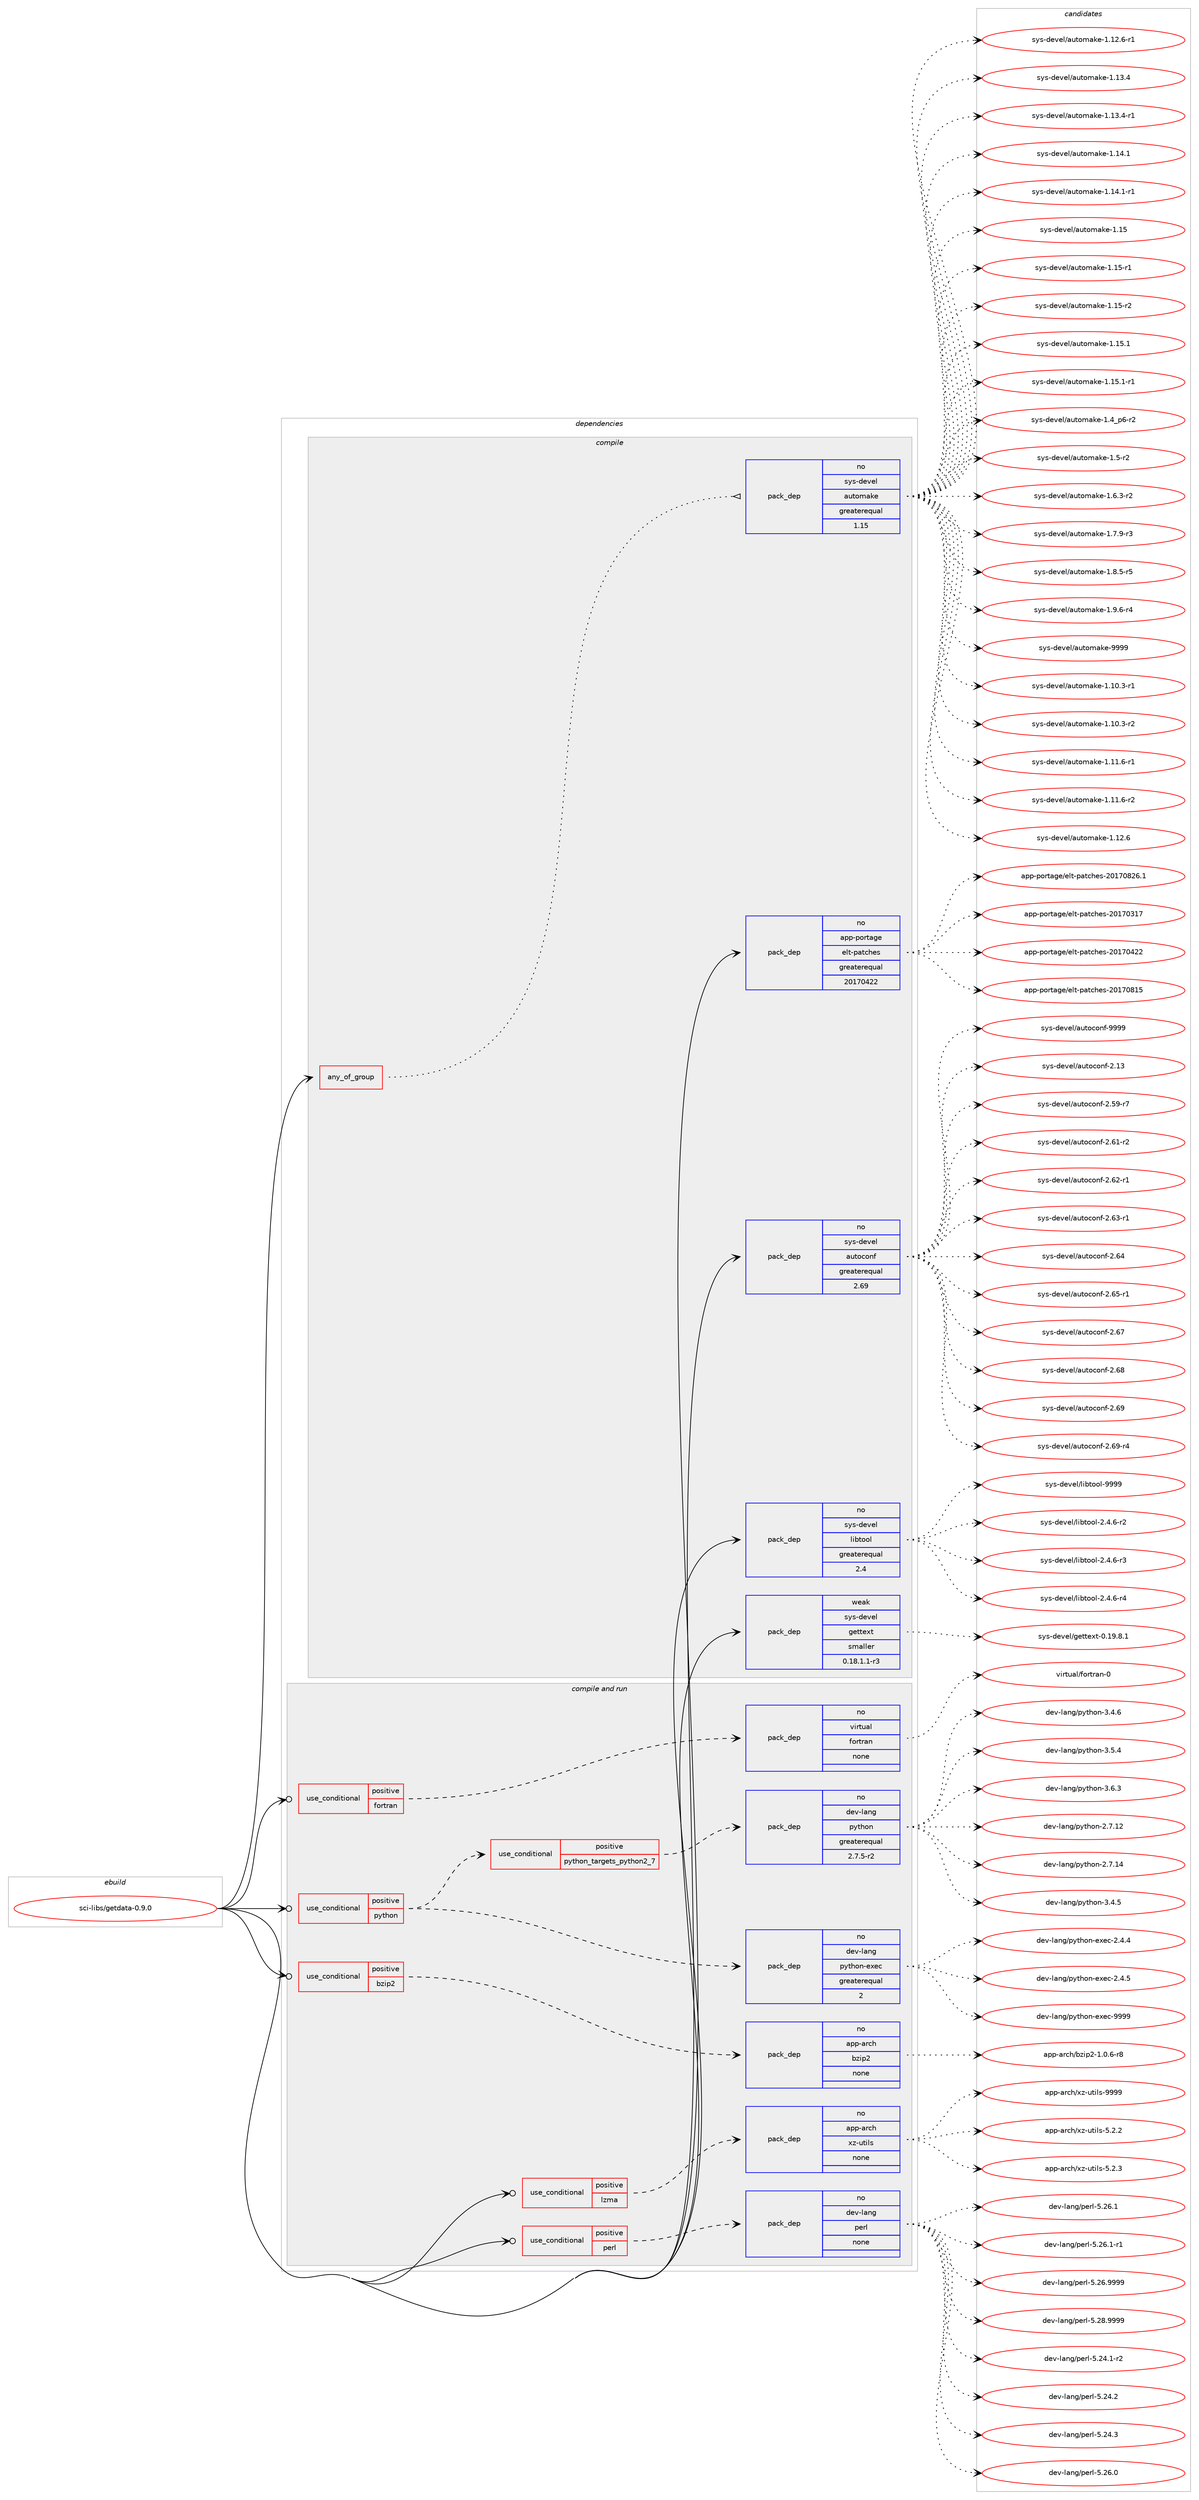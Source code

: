 digraph prolog {

# *************
# Graph options
# *************

newrank=true;
concentrate=true;
compound=true;
graph [rankdir=LR,fontname=Helvetica,fontsize=10,ranksep=1.5];#, ranksep=2.5, nodesep=0.2];
edge  [arrowhead=vee];
node  [fontname=Helvetica,fontsize=10];

# **********
# The ebuild
# **********

subgraph cluster_leftcol {
color=gray;
rank=same;
label=<<i>ebuild</i>>;
id [label="sci-libs/getdata-0.9.0", color=red, width=4, href="../sci-libs/getdata-0.9.0.svg"];
}

# ****************
# The dependencies
# ****************

subgraph cluster_midcol {
color=gray;
label=<<i>dependencies</i>>;
subgraph cluster_compile {
fillcolor="#eeeeee";
style=filled;
label=<<i>compile</i>>;
subgraph any7611 {
dependency451333 [label=<<TABLE BORDER="0" CELLBORDER="1" CELLSPACING="0" CELLPADDING="4"><TR><TD CELLPADDING="10">any_of_group</TD></TR></TABLE>>, shape=none, color=red];subgraph pack332988 {
dependency451334 [label=<<TABLE BORDER="0" CELLBORDER="1" CELLSPACING="0" CELLPADDING="4" WIDTH="220"><TR><TD ROWSPAN="6" CELLPADDING="30">pack_dep</TD></TR><TR><TD WIDTH="110">no</TD></TR><TR><TD>sys-devel</TD></TR><TR><TD>automake</TD></TR><TR><TD>greaterequal</TD></TR><TR><TD>1.15</TD></TR></TABLE>>, shape=none, color=blue];
}
dependency451333:e -> dependency451334:w [weight=20,style="dotted",arrowhead="oinv"];
}
id:e -> dependency451333:w [weight=20,style="solid",arrowhead="vee"];
subgraph pack332989 {
dependency451335 [label=<<TABLE BORDER="0" CELLBORDER="1" CELLSPACING="0" CELLPADDING="4" WIDTH="220"><TR><TD ROWSPAN="6" CELLPADDING="30">pack_dep</TD></TR><TR><TD WIDTH="110">no</TD></TR><TR><TD>app-portage</TD></TR><TR><TD>elt-patches</TD></TR><TR><TD>greaterequal</TD></TR><TR><TD>20170422</TD></TR></TABLE>>, shape=none, color=blue];
}
id:e -> dependency451335:w [weight=20,style="solid",arrowhead="vee"];
subgraph pack332990 {
dependency451336 [label=<<TABLE BORDER="0" CELLBORDER="1" CELLSPACING="0" CELLPADDING="4" WIDTH="220"><TR><TD ROWSPAN="6" CELLPADDING="30">pack_dep</TD></TR><TR><TD WIDTH="110">no</TD></TR><TR><TD>sys-devel</TD></TR><TR><TD>autoconf</TD></TR><TR><TD>greaterequal</TD></TR><TR><TD>2.69</TD></TR></TABLE>>, shape=none, color=blue];
}
id:e -> dependency451336:w [weight=20,style="solid",arrowhead="vee"];
subgraph pack332991 {
dependency451337 [label=<<TABLE BORDER="0" CELLBORDER="1" CELLSPACING="0" CELLPADDING="4" WIDTH="220"><TR><TD ROWSPAN="6" CELLPADDING="30">pack_dep</TD></TR><TR><TD WIDTH="110">no</TD></TR><TR><TD>sys-devel</TD></TR><TR><TD>libtool</TD></TR><TR><TD>greaterequal</TD></TR><TR><TD>2.4</TD></TR></TABLE>>, shape=none, color=blue];
}
id:e -> dependency451337:w [weight=20,style="solid",arrowhead="vee"];
subgraph pack332992 {
dependency451338 [label=<<TABLE BORDER="0" CELLBORDER="1" CELLSPACING="0" CELLPADDING="4" WIDTH="220"><TR><TD ROWSPAN="6" CELLPADDING="30">pack_dep</TD></TR><TR><TD WIDTH="110">weak</TD></TR><TR><TD>sys-devel</TD></TR><TR><TD>gettext</TD></TR><TR><TD>smaller</TD></TR><TR><TD>0.18.1.1-r3</TD></TR></TABLE>>, shape=none, color=blue];
}
id:e -> dependency451338:w [weight=20,style="solid",arrowhead="vee"];
}
subgraph cluster_compileandrun {
fillcolor="#eeeeee";
style=filled;
label=<<i>compile and run</i>>;
subgraph cond110485 {
dependency451339 [label=<<TABLE BORDER="0" CELLBORDER="1" CELLSPACING="0" CELLPADDING="4"><TR><TD ROWSPAN="3" CELLPADDING="10">use_conditional</TD></TR><TR><TD>positive</TD></TR><TR><TD>bzip2</TD></TR></TABLE>>, shape=none, color=red];
subgraph pack332993 {
dependency451340 [label=<<TABLE BORDER="0" CELLBORDER="1" CELLSPACING="0" CELLPADDING="4" WIDTH="220"><TR><TD ROWSPAN="6" CELLPADDING="30">pack_dep</TD></TR><TR><TD WIDTH="110">no</TD></TR><TR><TD>app-arch</TD></TR><TR><TD>bzip2</TD></TR><TR><TD>none</TD></TR><TR><TD></TD></TR></TABLE>>, shape=none, color=blue];
}
dependency451339:e -> dependency451340:w [weight=20,style="dashed",arrowhead="vee"];
}
id:e -> dependency451339:w [weight=20,style="solid",arrowhead="odotvee"];
subgraph cond110486 {
dependency451341 [label=<<TABLE BORDER="0" CELLBORDER="1" CELLSPACING="0" CELLPADDING="4"><TR><TD ROWSPAN="3" CELLPADDING="10">use_conditional</TD></TR><TR><TD>positive</TD></TR><TR><TD>fortran</TD></TR></TABLE>>, shape=none, color=red];
subgraph pack332994 {
dependency451342 [label=<<TABLE BORDER="0" CELLBORDER="1" CELLSPACING="0" CELLPADDING="4" WIDTH="220"><TR><TD ROWSPAN="6" CELLPADDING="30">pack_dep</TD></TR><TR><TD WIDTH="110">no</TD></TR><TR><TD>virtual</TD></TR><TR><TD>fortran</TD></TR><TR><TD>none</TD></TR><TR><TD></TD></TR></TABLE>>, shape=none, color=blue];
}
dependency451341:e -> dependency451342:w [weight=20,style="dashed",arrowhead="vee"];
}
id:e -> dependency451341:w [weight=20,style="solid",arrowhead="odotvee"];
subgraph cond110487 {
dependency451343 [label=<<TABLE BORDER="0" CELLBORDER="1" CELLSPACING="0" CELLPADDING="4"><TR><TD ROWSPAN="3" CELLPADDING="10">use_conditional</TD></TR><TR><TD>positive</TD></TR><TR><TD>lzma</TD></TR></TABLE>>, shape=none, color=red];
subgraph pack332995 {
dependency451344 [label=<<TABLE BORDER="0" CELLBORDER="1" CELLSPACING="0" CELLPADDING="4" WIDTH="220"><TR><TD ROWSPAN="6" CELLPADDING="30">pack_dep</TD></TR><TR><TD WIDTH="110">no</TD></TR><TR><TD>app-arch</TD></TR><TR><TD>xz-utils</TD></TR><TR><TD>none</TD></TR><TR><TD></TD></TR></TABLE>>, shape=none, color=blue];
}
dependency451343:e -> dependency451344:w [weight=20,style="dashed",arrowhead="vee"];
}
id:e -> dependency451343:w [weight=20,style="solid",arrowhead="odotvee"];
subgraph cond110488 {
dependency451345 [label=<<TABLE BORDER="0" CELLBORDER="1" CELLSPACING="0" CELLPADDING="4"><TR><TD ROWSPAN="3" CELLPADDING="10">use_conditional</TD></TR><TR><TD>positive</TD></TR><TR><TD>perl</TD></TR></TABLE>>, shape=none, color=red];
subgraph pack332996 {
dependency451346 [label=<<TABLE BORDER="0" CELLBORDER="1" CELLSPACING="0" CELLPADDING="4" WIDTH="220"><TR><TD ROWSPAN="6" CELLPADDING="30">pack_dep</TD></TR><TR><TD WIDTH="110">no</TD></TR><TR><TD>dev-lang</TD></TR><TR><TD>perl</TD></TR><TR><TD>none</TD></TR><TR><TD></TD></TR></TABLE>>, shape=none, color=blue];
}
dependency451345:e -> dependency451346:w [weight=20,style="dashed",arrowhead="vee"];
}
id:e -> dependency451345:w [weight=20,style="solid",arrowhead="odotvee"];
subgraph cond110489 {
dependency451347 [label=<<TABLE BORDER="0" CELLBORDER="1" CELLSPACING="0" CELLPADDING="4"><TR><TD ROWSPAN="3" CELLPADDING="10">use_conditional</TD></TR><TR><TD>positive</TD></TR><TR><TD>python</TD></TR></TABLE>>, shape=none, color=red];
subgraph cond110490 {
dependency451348 [label=<<TABLE BORDER="0" CELLBORDER="1" CELLSPACING="0" CELLPADDING="4"><TR><TD ROWSPAN="3" CELLPADDING="10">use_conditional</TD></TR><TR><TD>positive</TD></TR><TR><TD>python_targets_python2_7</TD></TR></TABLE>>, shape=none, color=red];
subgraph pack332997 {
dependency451349 [label=<<TABLE BORDER="0" CELLBORDER="1" CELLSPACING="0" CELLPADDING="4" WIDTH="220"><TR><TD ROWSPAN="6" CELLPADDING="30">pack_dep</TD></TR><TR><TD WIDTH="110">no</TD></TR><TR><TD>dev-lang</TD></TR><TR><TD>python</TD></TR><TR><TD>greaterequal</TD></TR><TR><TD>2.7.5-r2</TD></TR></TABLE>>, shape=none, color=blue];
}
dependency451348:e -> dependency451349:w [weight=20,style="dashed",arrowhead="vee"];
}
dependency451347:e -> dependency451348:w [weight=20,style="dashed",arrowhead="vee"];
subgraph pack332998 {
dependency451350 [label=<<TABLE BORDER="0" CELLBORDER="1" CELLSPACING="0" CELLPADDING="4" WIDTH="220"><TR><TD ROWSPAN="6" CELLPADDING="30">pack_dep</TD></TR><TR><TD WIDTH="110">no</TD></TR><TR><TD>dev-lang</TD></TR><TR><TD>python-exec</TD></TR><TR><TD>greaterequal</TD></TR><TR><TD>2</TD></TR></TABLE>>, shape=none, color=blue];
}
dependency451347:e -> dependency451350:w [weight=20,style="dashed",arrowhead="vee"];
}
id:e -> dependency451347:w [weight=20,style="solid",arrowhead="odotvee"];
}
subgraph cluster_run {
fillcolor="#eeeeee";
style=filled;
label=<<i>run</i>>;
}
}

# **************
# The candidates
# **************

subgraph cluster_choices {
rank=same;
color=gray;
label=<<i>candidates</i>>;

subgraph choice332988 {
color=black;
nodesep=1;
choice11512111545100101118101108479711711611110997107101454946494846514511449 [label="sys-devel/automake-1.10.3-r1", color=red, width=4,href="../sys-devel/automake-1.10.3-r1.svg"];
choice11512111545100101118101108479711711611110997107101454946494846514511450 [label="sys-devel/automake-1.10.3-r2", color=red, width=4,href="../sys-devel/automake-1.10.3-r2.svg"];
choice11512111545100101118101108479711711611110997107101454946494946544511449 [label="sys-devel/automake-1.11.6-r1", color=red, width=4,href="../sys-devel/automake-1.11.6-r1.svg"];
choice11512111545100101118101108479711711611110997107101454946494946544511450 [label="sys-devel/automake-1.11.6-r2", color=red, width=4,href="../sys-devel/automake-1.11.6-r2.svg"];
choice1151211154510010111810110847971171161111099710710145494649504654 [label="sys-devel/automake-1.12.6", color=red, width=4,href="../sys-devel/automake-1.12.6.svg"];
choice11512111545100101118101108479711711611110997107101454946495046544511449 [label="sys-devel/automake-1.12.6-r1", color=red, width=4,href="../sys-devel/automake-1.12.6-r1.svg"];
choice1151211154510010111810110847971171161111099710710145494649514652 [label="sys-devel/automake-1.13.4", color=red, width=4,href="../sys-devel/automake-1.13.4.svg"];
choice11512111545100101118101108479711711611110997107101454946495146524511449 [label="sys-devel/automake-1.13.4-r1", color=red, width=4,href="../sys-devel/automake-1.13.4-r1.svg"];
choice1151211154510010111810110847971171161111099710710145494649524649 [label="sys-devel/automake-1.14.1", color=red, width=4,href="../sys-devel/automake-1.14.1.svg"];
choice11512111545100101118101108479711711611110997107101454946495246494511449 [label="sys-devel/automake-1.14.1-r1", color=red, width=4,href="../sys-devel/automake-1.14.1-r1.svg"];
choice115121115451001011181011084797117116111109971071014549464953 [label="sys-devel/automake-1.15", color=red, width=4,href="../sys-devel/automake-1.15.svg"];
choice1151211154510010111810110847971171161111099710710145494649534511449 [label="sys-devel/automake-1.15-r1", color=red, width=4,href="../sys-devel/automake-1.15-r1.svg"];
choice1151211154510010111810110847971171161111099710710145494649534511450 [label="sys-devel/automake-1.15-r2", color=red, width=4,href="../sys-devel/automake-1.15-r2.svg"];
choice1151211154510010111810110847971171161111099710710145494649534649 [label="sys-devel/automake-1.15.1", color=red, width=4,href="../sys-devel/automake-1.15.1.svg"];
choice11512111545100101118101108479711711611110997107101454946495346494511449 [label="sys-devel/automake-1.15.1-r1", color=red, width=4,href="../sys-devel/automake-1.15.1-r1.svg"];
choice115121115451001011181011084797117116111109971071014549465295112544511450 [label="sys-devel/automake-1.4_p6-r2", color=red, width=4,href="../sys-devel/automake-1.4_p6-r2.svg"];
choice11512111545100101118101108479711711611110997107101454946534511450 [label="sys-devel/automake-1.5-r2", color=red, width=4,href="../sys-devel/automake-1.5-r2.svg"];
choice115121115451001011181011084797117116111109971071014549465446514511450 [label="sys-devel/automake-1.6.3-r2", color=red, width=4,href="../sys-devel/automake-1.6.3-r2.svg"];
choice115121115451001011181011084797117116111109971071014549465546574511451 [label="sys-devel/automake-1.7.9-r3", color=red, width=4,href="../sys-devel/automake-1.7.9-r3.svg"];
choice115121115451001011181011084797117116111109971071014549465646534511453 [label="sys-devel/automake-1.8.5-r5", color=red, width=4,href="../sys-devel/automake-1.8.5-r5.svg"];
choice115121115451001011181011084797117116111109971071014549465746544511452 [label="sys-devel/automake-1.9.6-r4", color=red, width=4,href="../sys-devel/automake-1.9.6-r4.svg"];
choice115121115451001011181011084797117116111109971071014557575757 [label="sys-devel/automake-9999", color=red, width=4,href="../sys-devel/automake-9999.svg"];
dependency451334:e -> choice11512111545100101118101108479711711611110997107101454946494846514511449:w [style=dotted,weight="100"];
dependency451334:e -> choice11512111545100101118101108479711711611110997107101454946494846514511450:w [style=dotted,weight="100"];
dependency451334:e -> choice11512111545100101118101108479711711611110997107101454946494946544511449:w [style=dotted,weight="100"];
dependency451334:e -> choice11512111545100101118101108479711711611110997107101454946494946544511450:w [style=dotted,weight="100"];
dependency451334:e -> choice1151211154510010111810110847971171161111099710710145494649504654:w [style=dotted,weight="100"];
dependency451334:e -> choice11512111545100101118101108479711711611110997107101454946495046544511449:w [style=dotted,weight="100"];
dependency451334:e -> choice1151211154510010111810110847971171161111099710710145494649514652:w [style=dotted,weight="100"];
dependency451334:e -> choice11512111545100101118101108479711711611110997107101454946495146524511449:w [style=dotted,weight="100"];
dependency451334:e -> choice1151211154510010111810110847971171161111099710710145494649524649:w [style=dotted,weight="100"];
dependency451334:e -> choice11512111545100101118101108479711711611110997107101454946495246494511449:w [style=dotted,weight="100"];
dependency451334:e -> choice115121115451001011181011084797117116111109971071014549464953:w [style=dotted,weight="100"];
dependency451334:e -> choice1151211154510010111810110847971171161111099710710145494649534511449:w [style=dotted,weight="100"];
dependency451334:e -> choice1151211154510010111810110847971171161111099710710145494649534511450:w [style=dotted,weight="100"];
dependency451334:e -> choice1151211154510010111810110847971171161111099710710145494649534649:w [style=dotted,weight="100"];
dependency451334:e -> choice11512111545100101118101108479711711611110997107101454946495346494511449:w [style=dotted,weight="100"];
dependency451334:e -> choice115121115451001011181011084797117116111109971071014549465295112544511450:w [style=dotted,weight="100"];
dependency451334:e -> choice11512111545100101118101108479711711611110997107101454946534511450:w [style=dotted,weight="100"];
dependency451334:e -> choice115121115451001011181011084797117116111109971071014549465446514511450:w [style=dotted,weight="100"];
dependency451334:e -> choice115121115451001011181011084797117116111109971071014549465546574511451:w [style=dotted,weight="100"];
dependency451334:e -> choice115121115451001011181011084797117116111109971071014549465646534511453:w [style=dotted,weight="100"];
dependency451334:e -> choice115121115451001011181011084797117116111109971071014549465746544511452:w [style=dotted,weight="100"];
dependency451334:e -> choice115121115451001011181011084797117116111109971071014557575757:w [style=dotted,weight="100"];
}
subgraph choice332989 {
color=black;
nodesep=1;
choice97112112451121111141169710310147101108116451129711699104101115455048495548514955 [label="app-portage/elt-patches-20170317", color=red, width=4,href="../app-portage/elt-patches-20170317.svg"];
choice97112112451121111141169710310147101108116451129711699104101115455048495548525050 [label="app-portage/elt-patches-20170422", color=red, width=4,href="../app-portage/elt-patches-20170422.svg"];
choice97112112451121111141169710310147101108116451129711699104101115455048495548564953 [label="app-portage/elt-patches-20170815", color=red, width=4,href="../app-portage/elt-patches-20170815.svg"];
choice971121124511211111411697103101471011081164511297116991041011154550484955485650544649 [label="app-portage/elt-patches-20170826.1", color=red, width=4,href="../app-portage/elt-patches-20170826.1.svg"];
dependency451335:e -> choice97112112451121111141169710310147101108116451129711699104101115455048495548514955:w [style=dotted,weight="100"];
dependency451335:e -> choice97112112451121111141169710310147101108116451129711699104101115455048495548525050:w [style=dotted,weight="100"];
dependency451335:e -> choice97112112451121111141169710310147101108116451129711699104101115455048495548564953:w [style=dotted,weight="100"];
dependency451335:e -> choice971121124511211111411697103101471011081164511297116991041011154550484955485650544649:w [style=dotted,weight="100"];
}
subgraph choice332990 {
color=black;
nodesep=1;
choice115121115451001011181011084797117116111991111101024550464951 [label="sys-devel/autoconf-2.13", color=red, width=4,href="../sys-devel/autoconf-2.13.svg"];
choice1151211154510010111810110847971171161119911111010245504653574511455 [label="sys-devel/autoconf-2.59-r7", color=red, width=4,href="../sys-devel/autoconf-2.59-r7.svg"];
choice1151211154510010111810110847971171161119911111010245504654494511450 [label="sys-devel/autoconf-2.61-r2", color=red, width=4,href="../sys-devel/autoconf-2.61-r2.svg"];
choice1151211154510010111810110847971171161119911111010245504654504511449 [label="sys-devel/autoconf-2.62-r1", color=red, width=4,href="../sys-devel/autoconf-2.62-r1.svg"];
choice1151211154510010111810110847971171161119911111010245504654514511449 [label="sys-devel/autoconf-2.63-r1", color=red, width=4,href="../sys-devel/autoconf-2.63-r1.svg"];
choice115121115451001011181011084797117116111991111101024550465452 [label="sys-devel/autoconf-2.64", color=red, width=4,href="../sys-devel/autoconf-2.64.svg"];
choice1151211154510010111810110847971171161119911111010245504654534511449 [label="sys-devel/autoconf-2.65-r1", color=red, width=4,href="../sys-devel/autoconf-2.65-r1.svg"];
choice115121115451001011181011084797117116111991111101024550465455 [label="sys-devel/autoconf-2.67", color=red, width=4,href="../sys-devel/autoconf-2.67.svg"];
choice115121115451001011181011084797117116111991111101024550465456 [label="sys-devel/autoconf-2.68", color=red, width=4,href="../sys-devel/autoconf-2.68.svg"];
choice115121115451001011181011084797117116111991111101024550465457 [label="sys-devel/autoconf-2.69", color=red, width=4,href="../sys-devel/autoconf-2.69.svg"];
choice1151211154510010111810110847971171161119911111010245504654574511452 [label="sys-devel/autoconf-2.69-r4", color=red, width=4,href="../sys-devel/autoconf-2.69-r4.svg"];
choice115121115451001011181011084797117116111991111101024557575757 [label="sys-devel/autoconf-9999", color=red, width=4,href="../sys-devel/autoconf-9999.svg"];
dependency451336:e -> choice115121115451001011181011084797117116111991111101024550464951:w [style=dotted,weight="100"];
dependency451336:e -> choice1151211154510010111810110847971171161119911111010245504653574511455:w [style=dotted,weight="100"];
dependency451336:e -> choice1151211154510010111810110847971171161119911111010245504654494511450:w [style=dotted,weight="100"];
dependency451336:e -> choice1151211154510010111810110847971171161119911111010245504654504511449:w [style=dotted,weight="100"];
dependency451336:e -> choice1151211154510010111810110847971171161119911111010245504654514511449:w [style=dotted,weight="100"];
dependency451336:e -> choice115121115451001011181011084797117116111991111101024550465452:w [style=dotted,weight="100"];
dependency451336:e -> choice1151211154510010111810110847971171161119911111010245504654534511449:w [style=dotted,weight="100"];
dependency451336:e -> choice115121115451001011181011084797117116111991111101024550465455:w [style=dotted,weight="100"];
dependency451336:e -> choice115121115451001011181011084797117116111991111101024550465456:w [style=dotted,weight="100"];
dependency451336:e -> choice115121115451001011181011084797117116111991111101024550465457:w [style=dotted,weight="100"];
dependency451336:e -> choice1151211154510010111810110847971171161119911111010245504654574511452:w [style=dotted,weight="100"];
dependency451336:e -> choice115121115451001011181011084797117116111991111101024557575757:w [style=dotted,weight="100"];
}
subgraph choice332991 {
color=black;
nodesep=1;
choice1151211154510010111810110847108105981161111111084550465246544511450 [label="sys-devel/libtool-2.4.6-r2", color=red, width=4,href="../sys-devel/libtool-2.4.6-r2.svg"];
choice1151211154510010111810110847108105981161111111084550465246544511451 [label="sys-devel/libtool-2.4.6-r3", color=red, width=4,href="../sys-devel/libtool-2.4.6-r3.svg"];
choice1151211154510010111810110847108105981161111111084550465246544511452 [label="sys-devel/libtool-2.4.6-r4", color=red, width=4,href="../sys-devel/libtool-2.4.6-r4.svg"];
choice1151211154510010111810110847108105981161111111084557575757 [label="sys-devel/libtool-9999", color=red, width=4,href="../sys-devel/libtool-9999.svg"];
dependency451337:e -> choice1151211154510010111810110847108105981161111111084550465246544511450:w [style=dotted,weight="100"];
dependency451337:e -> choice1151211154510010111810110847108105981161111111084550465246544511451:w [style=dotted,weight="100"];
dependency451337:e -> choice1151211154510010111810110847108105981161111111084550465246544511452:w [style=dotted,weight="100"];
dependency451337:e -> choice1151211154510010111810110847108105981161111111084557575757:w [style=dotted,weight="100"];
}
subgraph choice332992 {
color=black;
nodesep=1;
choice1151211154510010111810110847103101116116101120116454846495746564649 [label="sys-devel/gettext-0.19.8.1", color=red, width=4,href="../sys-devel/gettext-0.19.8.1.svg"];
dependency451338:e -> choice1151211154510010111810110847103101116116101120116454846495746564649:w [style=dotted,weight="100"];
}
subgraph choice332993 {
color=black;
nodesep=1;
choice971121124597114991044798122105112504549464846544511456 [label="app-arch/bzip2-1.0.6-r8", color=red, width=4,href="../app-arch/bzip2-1.0.6-r8.svg"];
dependency451340:e -> choice971121124597114991044798122105112504549464846544511456:w [style=dotted,weight="100"];
}
subgraph choice332994 {
color=black;
nodesep=1;
choice1181051141161179710847102111114116114971104548 [label="virtual/fortran-0", color=red, width=4,href="../virtual/fortran-0.svg"];
dependency451342:e -> choice1181051141161179710847102111114116114971104548:w [style=dotted,weight="100"];
}
subgraph choice332995 {
color=black;
nodesep=1;
choice971121124597114991044712012245117116105108115455346504650 [label="app-arch/xz-utils-5.2.2", color=red, width=4,href="../app-arch/xz-utils-5.2.2.svg"];
choice971121124597114991044712012245117116105108115455346504651 [label="app-arch/xz-utils-5.2.3", color=red, width=4,href="../app-arch/xz-utils-5.2.3.svg"];
choice9711211245971149910447120122451171161051081154557575757 [label="app-arch/xz-utils-9999", color=red, width=4,href="../app-arch/xz-utils-9999.svg"];
dependency451344:e -> choice971121124597114991044712012245117116105108115455346504650:w [style=dotted,weight="100"];
dependency451344:e -> choice971121124597114991044712012245117116105108115455346504651:w [style=dotted,weight="100"];
dependency451344:e -> choice9711211245971149910447120122451171161051081154557575757:w [style=dotted,weight="100"];
}
subgraph choice332996 {
color=black;
nodesep=1;
choice100101118451089711010347112101114108455346505246494511450 [label="dev-lang/perl-5.24.1-r2", color=red, width=4,href="../dev-lang/perl-5.24.1-r2.svg"];
choice10010111845108971101034711210111410845534650524650 [label="dev-lang/perl-5.24.2", color=red, width=4,href="../dev-lang/perl-5.24.2.svg"];
choice10010111845108971101034711210111410845534650524651 [label="dev-lang/perl-5.24.3", color=red, width=4,href="../dev-lang/perl-5.24.3.svg"];
choice10010111845108971101034711210111410845534650544648 [label="dev-lang/perl-5.26.0", color=red, width=4,href="../dev-lang/perl-5.26.0.svg"];
choice10010111845108971101034711210111410845534650544649 [label="dev-lang/perl-5.26.1", color=red, width=4,href="../dev-lang/perl-5.26.1.svg"];
choice100101118451089711010347112101114108455346505446494511449 [label="dev-lang/perl-5.26.1-r1", color=red, width=4,href="../dev-lang/perl-5.26.1-r1.svg"];
choice10010111845108971101034711210111410845534650544657575757 [label="dev-lang/perl-5.26.9999", color=red, width=4,href="../dev-lang/perl-5.26.9999.svg"];
choice10010111845108971101034711210111410845534650564657575757 [label="dev-lang/perl-5.28.9999", color=red, width=4,href="../dev-lang/perl-5.28.9999.svg"];
dependency451346:e -> choice100101118451089711010347112101114108455346505246494511450:w [style=dotted,weight="100"];
dependency451346:e -> choice10010111845108971101034711210111410845534650524650:w [style=dotted,weight="100"];
dependency451346:e -> choice10010111845108971101034711210111410845534650524651:w [style=dotted,weight="100"];
dependency451346:e -> choice10010111845108971101034711210111410845534650544648:w [style=dotted,weight="100"];
dependency451346:e -> choice10010111845108971101034711210111410845534650544649:w [style=dotted,weight="100"];
dependency451346:e -> choice100101118451089711010347112101114108455346505446494511449:w [style=dotted,weight="100"];
dependency451346:e -> choice10010111845108971101034711210111410845534650544657575757:w [style=dotted,weight="100"];
dependency451346:e -> choice10010111845108971101034711210111410845534650564657575757:w [style=dotted,weight="100"];
}
subgraph choice332997 {
color=black;
nodesep=1;
choice10010111845108971101034711212111610411111045504655464950 [label="dev-lang/python-2.7.12", color=red, width=4,href="../dev-lang/python-2.7.12.svg"];
choice10010111845108971101034711212111610411111045504655464952 [label="dev-lang/python-2.7.14", color=red, width=4,href="../dev-lang/python-2.7.14.svg"];
choice100101118451089711010347112121116104111110455146524653 [label="dev-lang/python-3.4.5", color=red, width=4,href="../dev-lang/python-3.4.5.svg"];
choice100101118451089711010347112121116104111110455146524654 [label="dev-lang/python-3.4.6", color=red, width=4,href="../dev-lang/python-3.4.6.svg"];
choice100101118451089711010347112121116104111110455146534652 [label="dev-lang/python-3.5.4", color=red, width=4,href="../dev-lang/python-3.5.4.svg"];
choice100101118451089711010347112121116104111110455146544651 [label="dev-lang/python-3.6.3", color=red, width=4,href="../dev-lang/python-3.6.3.svg"];
dependency451349:e -> choice10010111845108971101034711212111610411111045504655464950:w [style=dotted,weight="100"];
dependency451349:e -> choice10010111845108971101034711212111610411111045504655464952:w [style=dotted,weight="100"];
dependency451349:e -> choice100101118451089711010347112121116104111110455146524653:w [style=dotted,weight="100"];
dependency451349:e -> choice100101118451089711010347112121116104111110455146524654:w [style=dotted,weight="100"];
dependency451349:e -> choice100101118451089711010347112121116104111110455146534652:w [style=dotted,weight="100"];
dependency451349:e -> choice100101118451089711010347112121116104111110455146544651:w [style=dotted,weight="100"];
}
subgraph choice332998 {
color=black;
nodesep=1;
choice1001011184510897110103471121211161041111104510112010199455046524652 [label="dev-lang/python-exec-2.4.4", color=red, width=4,href="../dev-lang/python-exec-2.4.4.svg"];
choice1001011184510897110103471121211161041111104510112010199455046524653 [label="dev-lang/python-exec-2.4.5", color=red, width=4,href="../dev-lang/python-exec-2.4.5.svg"];
choice10010111845108971101034711212111610411111045101120101994557575757 [label="dev-lang/python-exec-9999", color=red, width=4,href="../dev-lang/python-exec-9999.svg"];
dependency451350:e -> choice1001011184510897110103471121211161041111104510112010199455046524652:w [style=dotted,weight="100"];
dependency451350:e -> choice1001011184510897110103471121211161041111104510112010199455046524653:w [style=dotted,weight="100"];
dependency451350:e -> choice10010111845108971101034711212111610411111045101120101994557575757:w [style=dotted,weight="100"];
}
}

}
